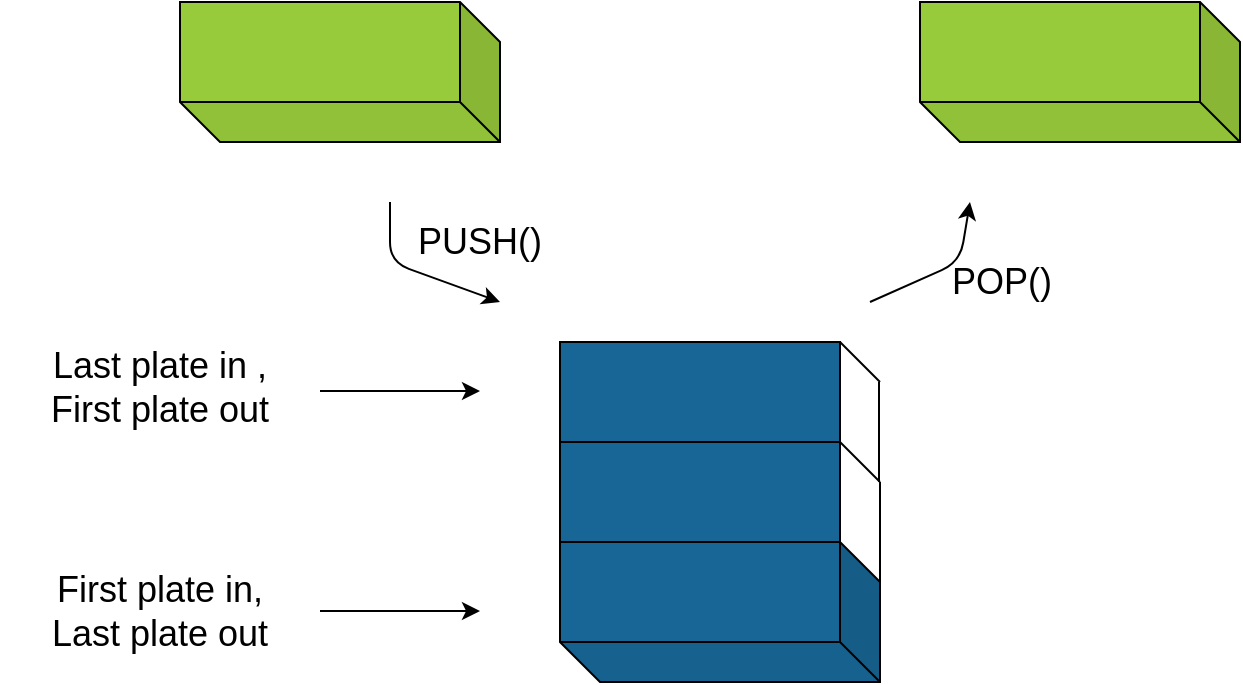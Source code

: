 <mxfile version="10.7.9" type="device"><diagram id="NgDtwXXj4Uw6qChm6um5" name="Page-1"><mxGraphModel dx="773" dy="416" grid="1" gridSize="10" guides="1" tooltips="1" connect="1" arrows="1" fold="1" page="1" pageScale="1" pageWidth="827" pageHeight="1169" math="0" shadow="0"><root><mxCell id="0"/><mxCell id="1" parent="0"/><mxCell id="v2RJxMhKY990dNfnnFlp-1" value="" style="shape=cube;whiteSpace=wrap;html=1;boundedLbl=1;backgroundOutline=1;darkOpacity=0.05;darkOpacity2=0.1;rotation=-180;fillColor=#176696;" parent="1" vertex="1"><mxGeometry x="340" y="320" width="160" height="70" as="geometry"/></mxCell><mxCell id="v2RJxMhKY990dNfnnFlp-6" value="" style="rounded=0;whiteSpace=wrap;html=1;fillColor=#176696;" parent="1" vertex="1"><mxGeometry x="340" y="270" width="140" height="50" as="geometry"/></mxCell><mxCell id="v2RJxMhKY990dNfnnFlp-9" value="" style="endArrow=none;html=1;" parent="1" edge="1"><mxGeometry width="50" height="50" relative="1" as="geometry"><mxPoint x="500" y="290" as="sourcePoint"/><mxPoint x="480" y="270" as="targetPoint"/><Array as="points"/></mxGeometry></mxCell><mxCell id="v2RJxMhKY990dNfnnFlp-10" value="" style="endArrow=none;html=1;exitX=0;exitY=0;exitDx=0;exitDy=50;exitPerimeter=0;" parent="1" source="v2RJxMhKY990dNfnnFlp-1" edge="1"><mxGeometry width="50" height="50" relative="1" as="geometry"><mxPoint x="499.5" y="335" as="sourcePoint"/><mxPoint x="500" y="290" as="targetPoint"/></mxGeometry></mxCell><mxCell id="v2RJxMhKY990dNfnnFlp-11" value="" style="rounded=0;whiteSpace=wrap;html=1;fillColor=#176696;" parent="1" vertex="1"><mxGeometry x="340" y="220" width="140" height="50" as="geometry"/></mxCell><mxCell id="v2RJxMhKY990dNfnnFlp-12" value="" style="endArrow=none;html=1;exitX=0;exitY=0;exitDx=0;exitDy=50;exitPerimeter=0;" parent="1" edge="1"><mxGeometry width="50" height="50" relative="1" as="geometry"><mxPoint x="499.5" y="290" as="sourcePoint"/><mxPoint x="499.5" y="240" as="targetPoint"/></mxGeometry></mxCell><mxCell id="v2RJxMhKY990dNfnnFlp-13" value="" style="endArrow=none;html=1;" parent="1" edge="1"><mxGeometry width="50" height="50" relative="1" as="geometry"><mxPoint x="500" y="240" as="sourcePoint"/><mxPoint x="480" y="220" as="targetPoint"/><Array as="points"/></mxGeometry></mxCell><mxCell id="v2RJxMhKY990dNfnnFlp-15" value="" style="shape=cube;whiteSpace=wrap;html=1;boundedLbl=1;backgroundOutline=1;darkOpacity=0.05;darkOpacity2=0.1;rotation=-180;fillColor=#98CB3B;" parent="1" vertex="1"><mxGeometry x="150" y="50" width="160" height="70" as="geometry"/></mxCell><mxCell id="v2RJxMhKY990dNfnnFlp-16" value="" style="shape=cube;whiteSpace=wrap;html=1;boundedLbl=1;backgroundOutline=1;darkOpacity=0.05;darkOpacity2=0.1;rotation=-180;fillColor=#98CB3B;" parent="1" vertex="1"><mxGeometry x="520" y="50" width="160" height="70" as="geometry"/></mxCell><mxCell id="v2RJxMhKY990dNfnnFlp-18" value="" style="endArrow=classic;html=1;" parent="1" edge="1"><mxGeometry width="50" height="50" relative="1" as="geometry"><mxPoint x="495" y="200" as="sourcePoint"/><mxPoint x="545" y="150" as="targetPoint"/><Array as="points"><mxPoint x="540" y="180"/></Array></mxGeometry></mxCell><mxCell id="v2RJxMhKY990dNfnnFlp-19" value="" style="endArrow=classic;html=1;" parent="1" edge="1"><mxGeometry width="50" height="50" relative="1" as="geometry"><mxPoint x="255" y="150" as="sourcePoint"/><mxPoint x="310" y="200" as="targetPoint"/><Array as="points"><mxPoint x="255" y="180"/></Array></mxGeometry></mxCell><mxCell id="v2RJxMhKY990dNfnnFlp-20" value="POP()" style="text;html=1;strokeColor=none;fillColor=none;align=center;verticalAlign=middle;whiteSpace=wrap;rounded=0;fontSize=18;" parent="1" vertex="1"><mxGeometry x="541" y="180" width="40" height="20" as="geometry"/></mxCell><mxCell id="v2RJxMhKY990dNfnnFlp-21" value="PUSH()" style="text;html=1;strokeColor=none;fillColor=none;align=center;verticalAlign=middle;whiteSpace=wrap;rounded=0;fontSize=18;" parent="1" vertex="1"><mxGeometry x="280" y="160" width="40" height="20" as="geometry"/></mxCell><mxCell id="v2RJxMhKY990dNfnnFlp-23" value="" style="endArrow=classic;html=1;fontSize=18;" parent="1" edge="1"><mxGeometry width="50" height="50" relative="1" as="geometry"><mxPoint x="220" y="244.5" as="sourcePoint"/><mxPoint x="300" y="244.5" as="targetPoint"/></mxGeometry></mxCell><mxCell id="v2RJxMhKY990dNfnnFlp-24" value="" style="endArrow=classic;html=1;fontSize=18;" parent="1" edge="1"><mxGeometry width="50" height="50" relative="1" as="geometry"><mxPoint x="220" y="354.5" as="sourcePoint"/><mxPoint x="300" y="354.5" as="targetPoint"/></mxGeometry></mxCell><mxCell id="v2RJxMhKY990dNfnnFlp-25" value="Last plate in ,&lt;br&gt;First plate out&lt;br&gt;" style="text;html=1;strokeColor=none;fillColor=none;align=center;verticalAlign=middle;whiteSpace=wrap;rounded=0;fontSize=18;" parent="1" vertex="1"><mxGeometry x="60" y="220" width="160" height="45" as="geometry"/></mxCell><mxCell id="v2RJxMhKY990dNfnnFlp-28" value="First plate in,&lt;br&gt;Last plate out&lt;br&gt;" style="text;html=1;strokeColor=none;fillColor=none;align=center;verticalAlign=middle;whiteSpace=wrap;rounded=0;fontSize=18;" parent="1" vertex="1"><mxGeometry x="60" y="332.5" width="160" height="45" as="geometry"/></mxCell></root></mxGraphModel></diagram></mxfile>